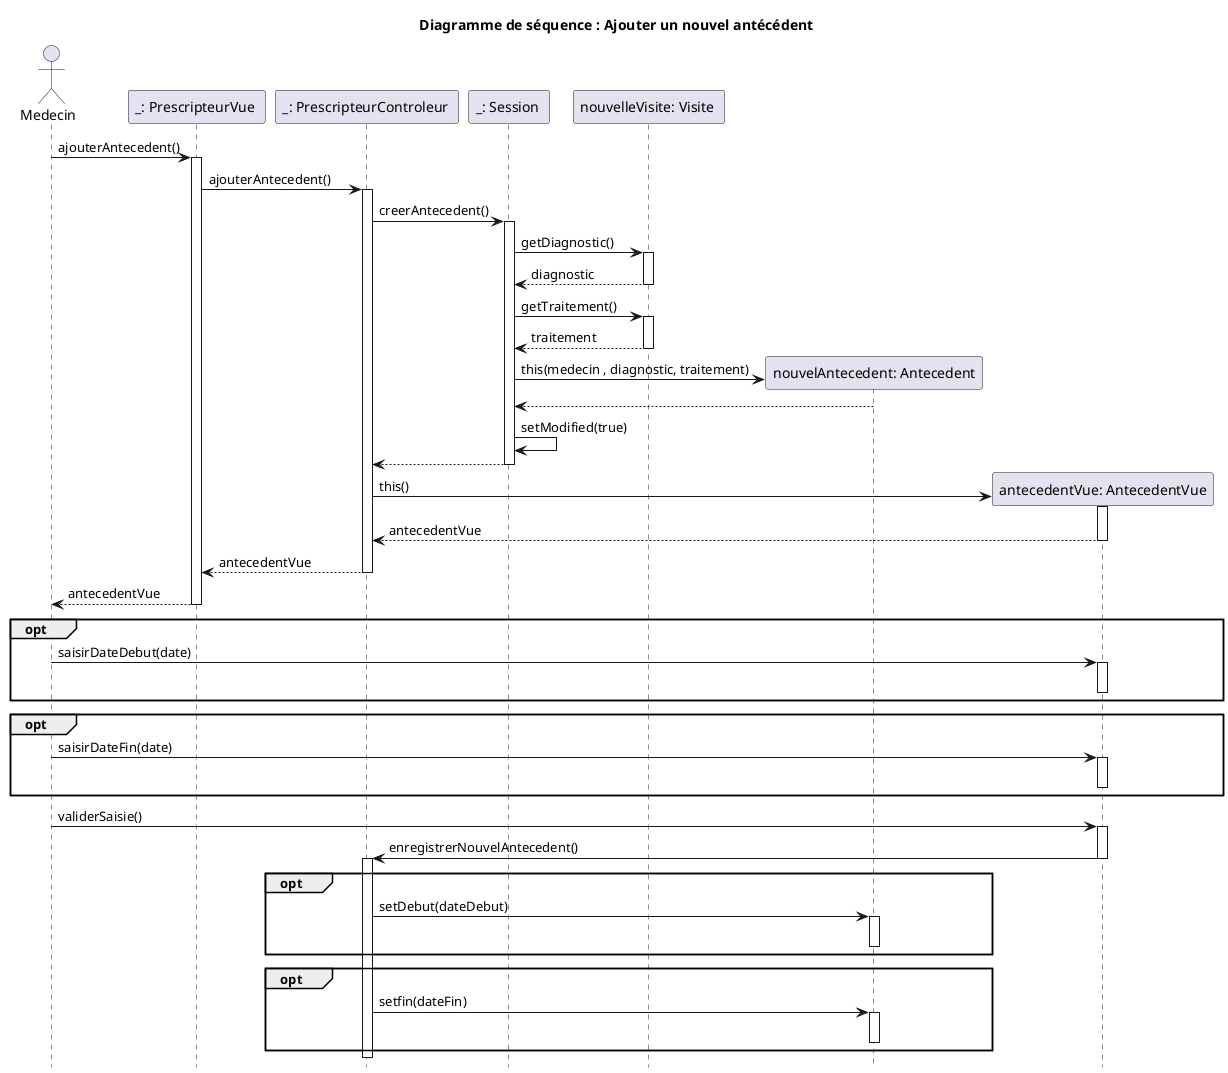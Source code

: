 @startuml

title Diagramme de séquence : Ajouter un nouvel antécédent
hide footbox

actor "Medecin" as med

participant "_: PrescripteurVue " as pv
med -> pv : ajouterAntecedent()
activate pv

participant "_: PrescripteurControleur " as pc
pv -> pc : ajouterAntecedent()
activate pc
    participant "_: Session " as ssn
    pc -> ssn : creerAntecedent()
    activate ssn
        participant "nouvelleVisite: Visite " as nv
        ssn -> nv : getDiagnostic()
        activate nv
        nv --> ssn : diagnostic
        deactivate nv
        ssn -> nv : getTraitement()
        activate nv
        nv --> ssn : traitement
        deactivate nv

        create participant "nouvelAntecedent: Antecedent" as na
        ssn -> na: this(medecin , diagnostic, traitement)
        na --> ssn

        ssn -> ssn : setModified(true)
    ssn --> pc
    deactivate ssn 
    create participant "antecedentVue: AntecedentVue" as av
    pc -> av: this()
    activate av
    av --> pc : antecedentVue
    deactivate av
pc --> pv : antecedentVue
deactivate pc
pv --> med : antecedentVue
deactivate pv

opt
med -> av : saisirDateDebut(date)
activate av
deactivate av
end

opt
med -> av : saisirDateFin(date)
activate av
deactivate av
end

med -> av : validerSaisie()
activate av
    av -> pc : enregistrerNouvelAntecedent()
    deactivate av
    activate pc

    opt
    pc -> na : setDebut(dateDebut)
    activate na
    deactivate na
    end

    opt
    pc -> na : setfin(dateFin)
    activate na
    deactivate na
    end

    deactivate pc

@enduml
